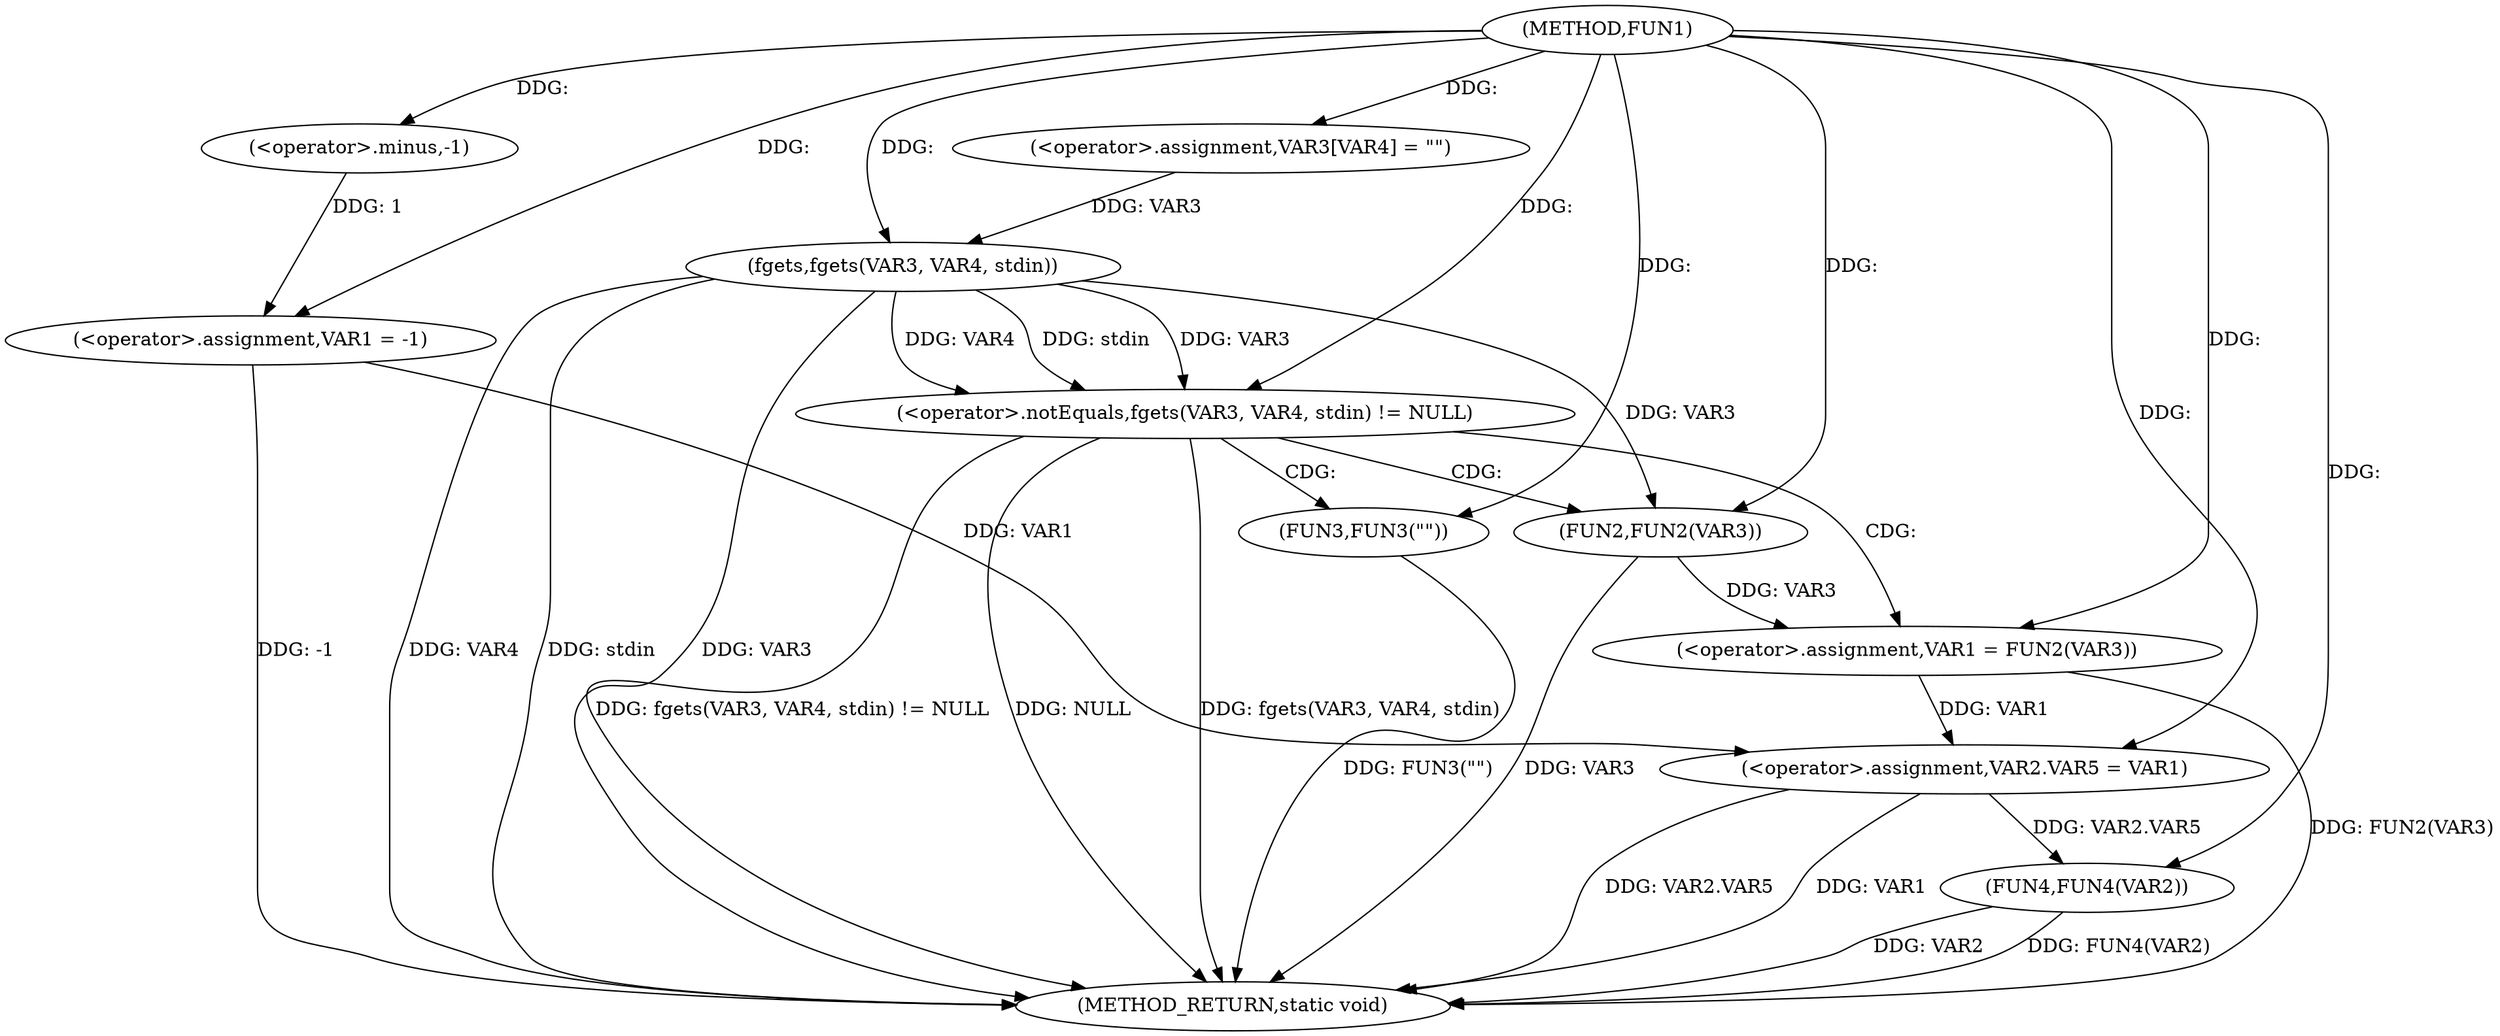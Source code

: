 digraph FUN1 {  
"1000100" [label = "(METHOD,FUN1)" ]
"1000136" [label = "(METHOD_RETURN,static void)" ]
"1000104" [label = "(<operator>.assignment,VAR1 = -1)" ]
"1000106" [label = "(<operator>.minus,-1)" ]
"1000110" [label = "(<operator>.assignment,VAR3[VAR4] = \"\")" ]
"1000114" [label = "(<operator>.notEquals,fgets(VAR3, VAR4, stdin) != NULL)" ]
"1000115" [label = "(fgets,fgets(VAR3, VAR4, stdin))" ]
"1000121" [label = "(<operator>.assignment,VAR1 = FUN2(VAR3))" ]
"1000123" [label = "(FUN2,FUN2(VAR3))" ]
"1000127" [label = "(FUN3,FUN3(\"\"))" ]
"1000129" [label = "(<operator>.assignment,VAR2.VAR5 = VAR1)" ]
"1000134" [label = "(FUN4,FUN4(VAR2))" ]
  "1000115" -> "1000136"  [ label = "DDG: VAR4"] 
  "1000129" -> "1000136"  [ label = "DDG: VAR2.VAR5"] 
  "1000114" -> "1000136"  [ label = "DDG: fgets(VAR3, VAR4, stdin) != NULL"] 
  "1000121" -> "1000136"  [ label = "DDG: FUN2(VAR3)"] 
  "1000127" -> "1000136"  [ label = "DDG: FUN3(\"\")"] 
  "1000115" -> "1000136"  [ label = "DDG: stdin"] 
  "1000129" -> "1000136"  [ label = "DDG: VAR1"] 
  "1000114" -> "1000136"  [ label = "DDG: NULL"] 
  "1000115" -> "1000136"  [ label = "DDG: VAR3"] 
  "1000104" -> "1000136"  [ label = "DDG: -1"] 
  "1000123" -> "1000136"  [ label = "DDG: VAR3"] 
  "1000134" -> "1000136"  [ label = "DDG: FUN4(VAR2)"] 
  "1000114" -> "1000136"  [ label = "DDG: fgets(VAR3, VAR4, stdin)"] 
  "1000134" -> "1000136"  [ label = "DDG: VAR2"] 
  "1000106" -> "1000104"  [ label = "DDG: 1"] 
  "1000100" -> "1000104"  [ label = "DDG: "] 
  "1000100" -> "1000106"  [ label = "DDG: "] 
  "1000100" -> "1000110"  [ label = "DDG: "] 
  "1000115" -> "1000114"  [ label = "DDG: VAR3"] 
  "1000115" -> "1000114"  [ label = "DDG: VAR4"] 
  "1000115" -> "1000114"  [ label = "DDG: stdin"] 
  "1000110" -> "1000115"  [ label = "DDG: VAR3"] 
  "1000100" -> "1000115"  [ label = "DDG: "] 
  "1000100" -> "1000114"  [ label = "DDG: "] 
  "1000123" -> "1000121"  [ label = "DDG: VAR3"] 
  "1000100" -> "1000121"  [ label = "DDG: "] 
  "1000115" -> "1000123"  [ label = "DDG: VAR3"] 
  "1000100" -> "1000123"  [ label = "DDG: "] 
  "1000100" -> "1000127"  [ label = "DDG: "] 
  "1000104" -> "1000129"  [ label = "DDG: VAR1"] 
  "1000121" -> "1000129"  [ label = "DDG: VAR1"] 
  "1000100" -> "1000129"  [ label = "DDG: "] 
  "1000129" -> "1000134"  [ label = "DDG: VAR2.VAR5"] 
  "1000100" -> "1000134"  [ label = "DDG: "] 
  "1000114" -> "1000121"  [ label = "CDG: "] 
  "1000114" -> "1000123"  [ label = "CDG: "] 
  "1000114" -> "1000127"  [ label = "CDG: "] 
}
